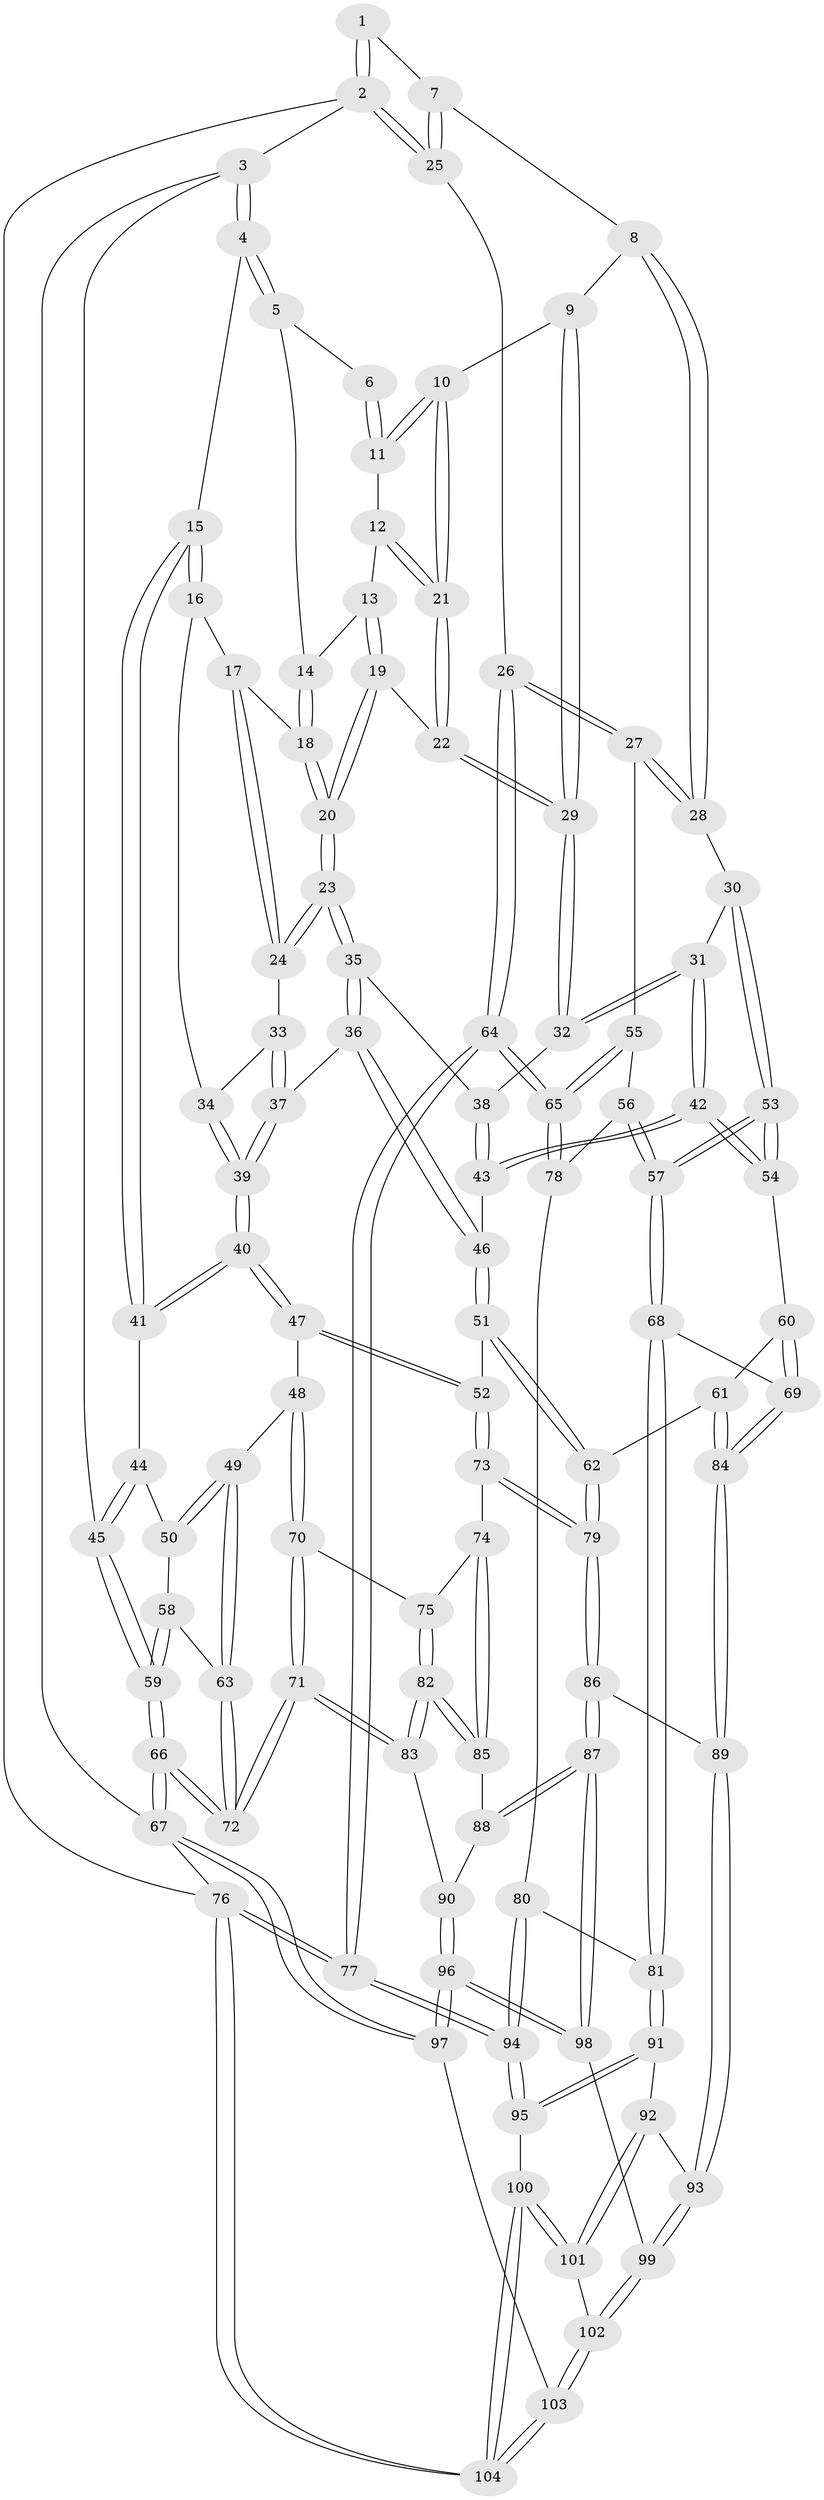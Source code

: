 // coarse degree distribution, {3: 0.13846153846153847, 6: 0.1076923076923077, 5: 0.35384615384615387, 2: 0.015384615384615385, 4: 0.38461538461538464}
// Generated by graph-tools (version 1.1) at 2025/42/03/06/25 10:42:35]
// undirected, 104 vertices, 257 edges
graph export_dot {
graph [start="1"]
  node [color=gray90,style=filled];
  1 [pos="+1+0"];
  2 [pos="+1+0"];
  3 [pos="+0+0"];
  4 [pos="+0+0"];
  5 [pos="+0.5587529283967576+0"];
  6 [pos="+0.74451019654565+0"];
  7 [pos="+0.903267539701051+0.07316521773629248"];
  8 [pos="+0.8492968163783919+0.10334100252301592"];
  9 [pos="+0.826102923048855+0.10519161822200587"];
  10 [pos="+0.7916578518837453+0.08790513092288982"];
  11 [pos="+0.7565751552728786+0"];
  12 [pos="+0.6469639367648887+0.06723000241348331"];
  13 [pos="+0.5972087903647803+0.017082971187193343"];
  14 [pos="+0.5543885043071145+0"];
  15 [pos="+0+0"];
  16 [pos="+0.22064166455735673+0.06074907723365878"];
  17 [pos="+0.42767740972120655+0.07961361477152294"];
  18 [pos="+0.5135550784912755+0.03340178764776291"];
  19 [pos="+0.5752762893368708+0.211332620774417"];
  20 [pos="+0.5527865193316776+0.2184406639292504"];
  21 [pos="+0.6745182361172657+0.12839183626388548"];
  22 [pos="+0.650780030871134+0.19331166747577816"];
  23 [pos="+0.5320710509185341+0.23765613068732946"];
  24 [pos="+0.46696687893515465+0.21465315935592705"];
  25 [pos="+1+0.30343135153738715"];
  26 [pos="+1+0.34045005812508267"];
  27 [pos="+1+0.3772295740915314"];
  28 [pos="+0.9530822824732572+0.3802815162535383"];
  29 [pos="+0.7566112179652897+0.28124995763946475"];
  30 [pos="+0.9454431830766781+0.38209709142185017"];
  31 [pos="+0.9441026322714711+0.3819350879315734"];
  32 [pos="+0.7694944261285167+0.30870563802635265"];
  33 [pos="+0.4115222001010557+0.22113905457540967"];
  34 [pos="+0.31129892454026487+0.2091036483618858"];
  35 [pos="+0.5307359979268785+0.36946610643877653"];
  36 [pos="+0.5059491439620829+0.41222811952569477"];
  37 [pos="+0.39820221523644245+0.4016496862083753"];
  38 [pos="+0.7062682516270401+0.35516387528871163"];
  39 [pos="+0.2830556922878773+0.40816418620031986"];
  40 [pos="+0.2687449165445831+0.4190660066808702"];
  41 [pos="+0.18841885976658226+0.3996883033906682"];
  42 [pos="+0.6956152999954142+0.5317124629409605"];
  43 [pos="+0.6850130735680037+0.5236002552987635"];
  44 [pos="+0.09040820636077691+0.44815364869355984"];
  45 [pos="+0+0.41090920124859737"];
  46 [pos="+0.535273040942705+0.4950117926351465"];
  47 [pos="+0.27864485969778907+0.5615983740231548"];
  48 [pos="+0.208127291571121+0.6042602596635512"];
  49 [pos="+0.12436294151468844+0.5908570514365211"];
  50 [pos="+0.09451248025806465+0.5587188998379974"];
  51 [pos="+0.5334175056419382+0.4994422924686071"];
  52 [pos="+0.3200150302507475+0.5977934469706668"];
  53 [pos="+0.83395832377894+0.6435073368591672"];
  54 [pos="+0.7052726633399239+0.5578594854130072"];
  55 [pos="+0.9589890549819876+0.6219131282120245"];
  56 [pos="+0.9117761429110965+0.6468938079314124"];
  57 [pos="+0.8359260366283016+0.649944411267731"];
  58 [pos="+0.009786936478903673+0.5860131480556352"];
  59 [pos="+0+0.5423159839251491"];
  60 [pos="+0.6708378188419762+0.624768824672571"];
  61 [pos="+0.6035093806837755+0.673018205098522"];
  62 [pos="+0.5213773133868798+0.6819462931927377"];
  63 [pos="+0.06917587435807371+0.6748168805798153"];
  64 [pos="+1+0.7538702825804058"];
  65 [pos="+1+0.7115458388708369"];
  66 [pos="+0+1"];
  67 [pos="+0+1"];
  68 [pos="+0.8209377700639678+0.7234145379524166"];
  69 [pos="+0.7441234628855711+0.7492602033806602"];
  70 [pos="+0.18965530015461543+0.6682075354987956"];
  71 [pos="+0.08299604685032728+0.8137187021500344"];
  72 [pos="+0.05341716195511619+0.8252535100004448"];
  73 [pos="+0.34228566543669275+0.6406556799225206"];
  74 [pos="+0.31904136221147644+0.6961202536127484"];
  75 [pos="+0.2397998694107251+0.7120761494139481"];
  76 [pos="+1+1"];
  77 [pos="+1+1"];
  78 [pos="+0.9700316873981739+0.6911936690215087"];
  79 [pos="+0.5019777548158535+0.7072489061895542"];
  80 [pos="+0.9009535439959895+0.7691231890540957"];
  81 [pos="+0.8435806676537441+0.7496122419399978"];
  82 [pos="+0.21967751001428162+0.8029459538341525"];
  83 [pos="+0.21341495868032254+0.8100434428824276"];
  84 [pos="+0.7215611456945459+0.7649876524760513"];
  85 [pos="+0.31451210159080417+0.7350808798654425"];
  86 [pos="+0.5020052299691289+0.7088178757888016"];
  87 [pos="+0.4277950395701629+0.8528196969227698"];
  88 [pos="+0.3436588947022757+0.7780833977471535"];
  89 [pos="+0.6644482410048669+0.8522783562067245"];
  90 [pos="+0.25296256614045004+0.8389997849330605"];
  91 [pos="+0.8308855465450535+0.9001695111378233"];
  92 [pos="+0.6685150848750322+0.8650458239789296"];
  93 [pos="+0.664264697261957+0.862114704188737"];
  94 [pos="+1+0.9691712367761028"];
  95 [pos="+0.8364374710001989+0.9081674583237541"];
  96 [pos="+0.37556082926898304+0.9666407021969357"];
  97 [pos="+0.32615835934940324+1"];
  98 [pos="+0.42466600506312074+0.8881812511666288"];
  99 [pos="+0.6246310217383931+0.89842838633006"];
  100 [pos="+0.7788396058586323+1"];
  101 [pos="+0.7341183332177462+0.9809168582646678"];
  102 [pos="+0.6080880750259626+0.9919775791614808"];
  103 [pos="+0.5494837399928014+1"];
  104 [pos="+0.7885892958313636+1"];
  1 -- 2;
  1 -- 2;
  1 -- 7;
  2 -- 3;
  2 -- 25;
  2 -- 25;
  2 -- 76;
  3 -- 4;
  3 -- 4;
  3 -- 45;
  3 -- 67;
  4 -- 5;
  4 -- 5;
  4 -- 15;
  5 -- 6;
  5 -- 14;
  6 -- 11;
  6 -- 11;
  7 -- 8;
  7 -- 25;
  7 -- 25;
  8 -- 9;
  8 -- 28;
  8 -- 28;
  9 -- 10;
  9 -- 29;
  9 -- 29;
  10 -- 11;
  10 -- 11;
  10 -- 21;
  10 -- 21;
  11 -- 12;
  12 -- 13;
  12 -- 21;
  12 -- 21;
  13 -- 14;
  13 -- 19;
  13 -- 19;
  14 -- 18;
  14 -- 18;
  15 -- 16;
  15 -- 16;
  15 -- 41;
  15 -- 41;
  16 -- 17;
  16 -- 34;
  17 -- 18;
  17 -- 24;
  17 -- 24;
  18 -- 20;
  18 -- 20;
  19 -- 20;
  19 -- 20;
  19 -- 22;
  20 -- 23;
  20 -- 23;
  21 -- 22;
  21 -- 22;
  22 -- 29;
  22 -- 29;
  23 -- 24;
  23 -- 24;
  23 -- 35;
  23 -- 35;
  24 -- 33;
  25 -- 26;
  26 -- 27;
  26 -- 27;
  26 -- 64;
  26 -- 64;
  27 -- 28;
  27 -- 28;
  27 -- 55;
  28 -- 30;
  29 -- 32;
  29 -- 32;
  30 -- 31;
  30 -- 53;
  30 -- 53;
  31 -- 32;
  31 -- 32;
  31 -- 42;
  31 -- 42;
  32 -- 38;
  33 -- 34;
  33 -- 37;
  33 -- 37;
  34 -- 39;
  34 -- 39;
  35 -- 36;
  35 -- 36;
  35 -- 38;
  36 -- 37;
  36 -- 46;
  36 -- 46;
  37 -- 39;
  37 -- 39;
  38 -- 43;
  38 -- 43;
  39 -- 40;
  39 -- 40;
  40 -- 41;
  40 -- 41;
  40 -- 47;
  40 -- 47;
  41 -- 44;
  42 -- 43;
  42 -- 43;
  42 -- 54;
  42 -- 54;
  43 -- 46;
  44 -- 45;
  44 -- 45;
  44 -- 50;
  45 -- 59;
  45 -- 59;
  46 -- 51;
  46 -- 51;
  47 -- 48;
  47 -- 52;
  47 -- 52;
  48 -- 49;
  48 -- 70;
  48 -- 70;
  49 -- 50;
  49 -- 50;
  49 -- 63;
  49 -- 63;
  50 -- 58;
  51 -- 52;
  51 -- 62;
  51 -- 62;
  52 -- 73;
  52 -- 73;
  53 -- 54;
  53 -- 54;
  53 -- 57;
  53 -- 57;
  54 -- 60;
  55 -- 56;
  55 -- 65;
  55 -- 65;
  56 -- 57;
  56 -- 57;
  56 -- 78;
  57 -- 68;
  57 -- 68;
  58 -- 59;
  58 -- 59;
  58 -- 63;
  59 -- 66;
  59 -- 66;
  60 -- 61;
  60 -- 69;
  60 -- 69;
  61 -- 62;
  61 -- 84;
  61 -- 84;
  62 -- 79;
  62 -- 79;
  63 -- 72;
  63 -- 72;
  64 -- 65;
  64 -- 65;
  64 -- 77;
  64 -- 77;
  65 -- 78;
  65 -- 78;
  66 -- 67;
  66 -- 67;
  66 -- 72;
  66 -- 72;
  67 -- 97;
  67 -- 97;
  67 -- 76;
  68 -- 69;
  68 -- 81;
  68 -- 81;
  69 -- 84;
  69 -- 84;
  70 -- 71;
  70 -- 71;
  70 -- 75;
  71 -- 72;
  71 -- 72;
  71 -- 83;
  71 -- 83;
  73 -- 74;
  73 -- 79;
  73 -- 79;
  74 -- 75;
  74 -- 85;
  74 -- 85;
  75 -- 82;
  75 -- 82;
  76 -- 77;
  76 -- 77;
  76 -- 104;
  76 -- 104;
  77 -- 94;
  77 -- 94;
  78 -- 80;
  79 -- 86;
  79 -- 86;
  80 -- 81;
  80 -- 94;
  80 -- 94;
  81 -- 91;
  81 -- 91;
  82 -- 83;
  82 -- 83;
  82 -- 85;
  82 -- 85;
  83 -- 90;
  84 -- 89;
  84 -- 89;
  85 -- 88;
  86 -- 87;
  86 -- 87;
  86 -- 89;
  87 -- 88;
  87 -- 88;
  87 -- 98;
  87 -- 98;
  88 -- 90;
  89 -- 93;
  89 -- 93;
  90 -- 96;
  90 -- 96;
  91 -- 92;
  91 -- 95;
  91 -- 95;
  92 -- 93;
  92 -- 101;
  92 -- 101;
  93 -- 99;
  93 -- 99;
  94 -- 95;
  94 -- 95;
  95 -- 100;
  96 -- 97;
  96 -- 97;
  96 -- 98;
  96 -- 98;
  97 -- 103;
  98 -- 99;
  99 -- 102;
  99 -- 102;
  100 -- 101;
  100 -- 101;
  100 -- 104;
  100 -- 104;
  101 -- 102;
  102 -- 103;
  102 -- 103;
  103 -- 104;
  103 -- 104;
}

